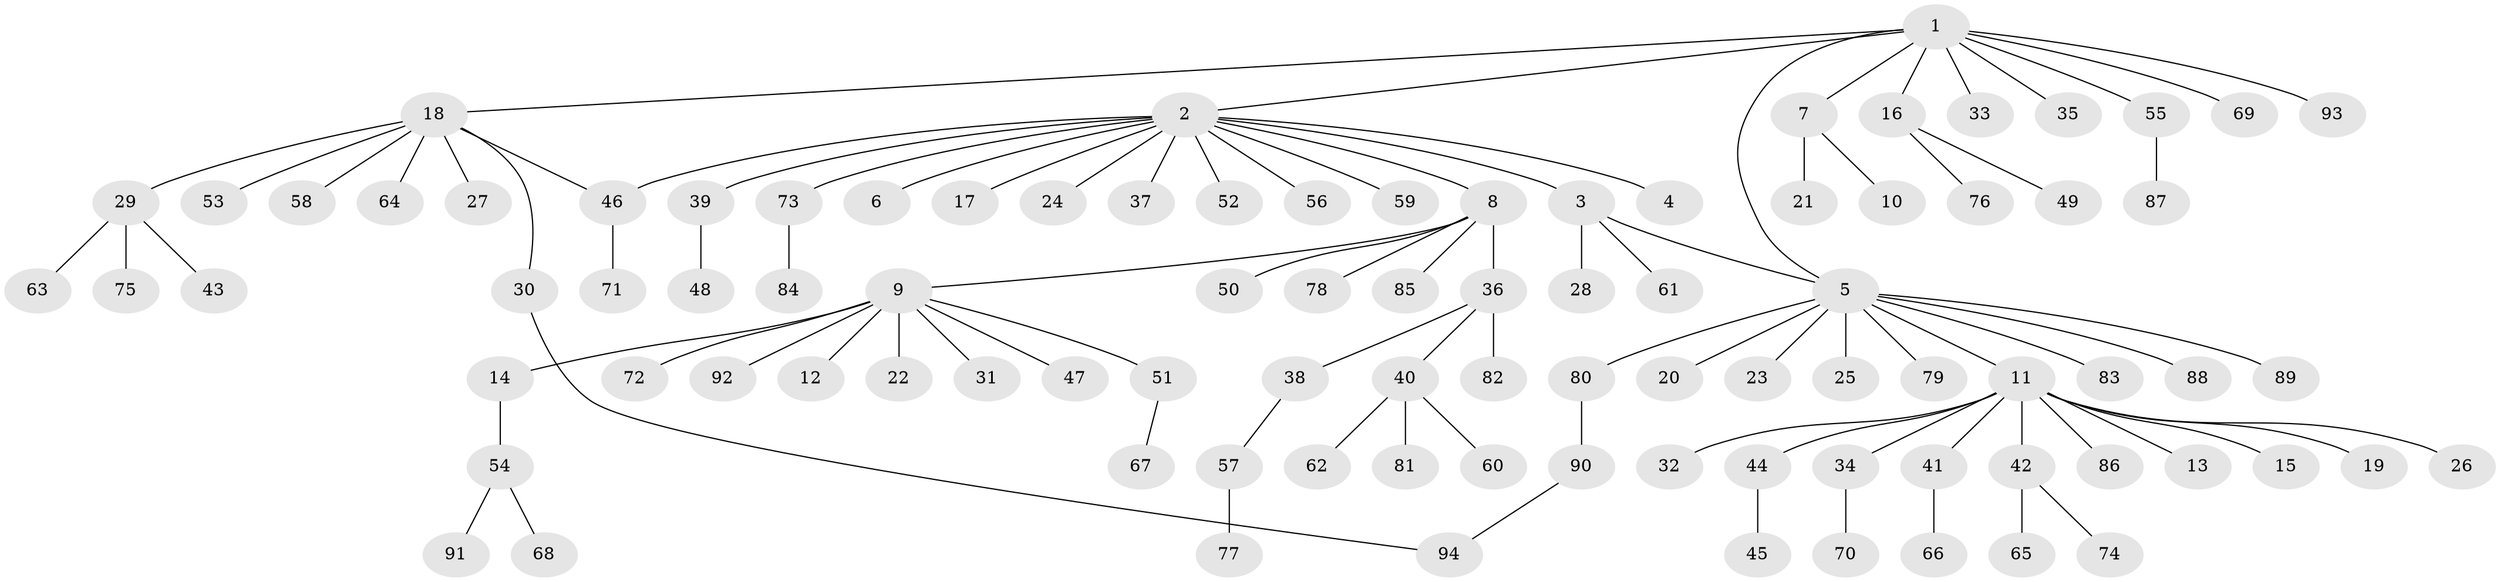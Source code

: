 // coarse degree distribution, {9: 0.02666666666666667, 16: 0.013333333333333334, 1: 0.7333333333333333, 10: 0.013333333333333334, 2: 0.14666666666666667, 5: 0.013333333333333334, 8: 0.013333333333333334, 11: 0.013333333333333334, 3: 0.013333333333333334, 6: 0.013333333333333334}
// Generated by graph-tools (version 1.1) at 2025/41/03/06/25 10:41:49]
// undirected, 94 vertices, 96 edges
graph export_dot {
graph [start="1"]
  node [color=gray90,style=filled];
  1;
  2;
  3;
  4;
  5;
  6;
  7;
  8;
  9;
  10;
  11;
  12;
  13;
  14;
  15;
  16;
  17;
  18;
  19;
  20;
  21;
  22;
  23;
  24;
  25;
  26;
  27;
  28;
  29;
  30;
  31;
  32;
  33;
  34;
  35;
  36;
  37;
  38;
  39;
  40;
  41;
  42;
  43;
  44;
  45;
  46;
  47;
  48;
  49;
  50;
  51;
  52;
  53;
  54;
  55;
  56;
  57;
  58;
  59;
  60;
  61;
  62;
  63;
  64;
  65;
  66;
  67;
  68;
  69;
  70;
  71;
  72;
  73;
  74;
  75;
  76;
  77;
  78;
  79;
  80;
  81;
  82;
  83;
  84;
  85;
  86;
  87;
  88;
  89;
  90;
  91;
  92;
  93;
  94;
  1 -- 2;
  1 -- 5;
  1 -- 7;
  1 -- 16;
  1 -- 18;
  1 -- 33;
  1 -- 35;
  1 -- 55;
  1 -- 69;
  1 -- 93;
  2 -- 3;
  2 -- 4;
  2 -- 6;
  2 -- 8;
  2 -- 17;
  2 -- 24;
  2 -- 37;
  2 -- 39;
  2 -- 46;
  2 -- 52;
  2 -- 56;
  2 -- 59;
  2 -- 73;
  3 -- 5;
  3 -- 28;
  3 -- 61;
  5 -- 11;
  5 -- 20;
  5 -- 23;
  5 -- 25;
  5 -- 79;
  5 -- 80;
  5 -- 83;
  5 -- 88;
  5 -- 89;
  7 -- 10;
  7 -- 21;
  8 -- 9;
  8 -- 36;
  8 -- 50;
  8 -- 78;
  8 -- 85;
  9 -- 12;
  9 -- 14;
  9 -- 22;
  9 -- 31;
  9 -- 47;
  9 -- 51;
  9 -- 72;
  9 -- 92;
  11 -- 13;
  11 -- 15;
  11 -- 19;
  11 -- 26;
  11 -- 32;
  11 -- 34;
  11 -- 41;
  11 -- 42;
  11 -- 44;
  11 -- 86;
  14 -- 54;
  16 -- 49;
  16 -- 76;
  18 -- 27;
  18 -- 29;
  18 -- 30;
  18 -- 46;
  18 -- 53;
  18 -- 58;
  18 -- 64;
  29 -- 43;
  29 -- 63;
  29 -- 75;
  30 -- 94;
  34 -- 70;
  36 -- 38;
  36 -- 40;
  36 -- 82;
  38 -- 57;
  39 -- 48;
  40 -- 60;
  40 -- 62;
  40 -- 81;
  41 -- 66;
  42 -- 65;
  42 -- 74;
  44 -- 45;
  46 -- 71;
  51 -- 67;
  54 -- 68;
  54 -- 91;
  55 -- 87;
  57 -- 77;
  73 -- 84;
  80 -- 90;
  90 -- 94;
}
